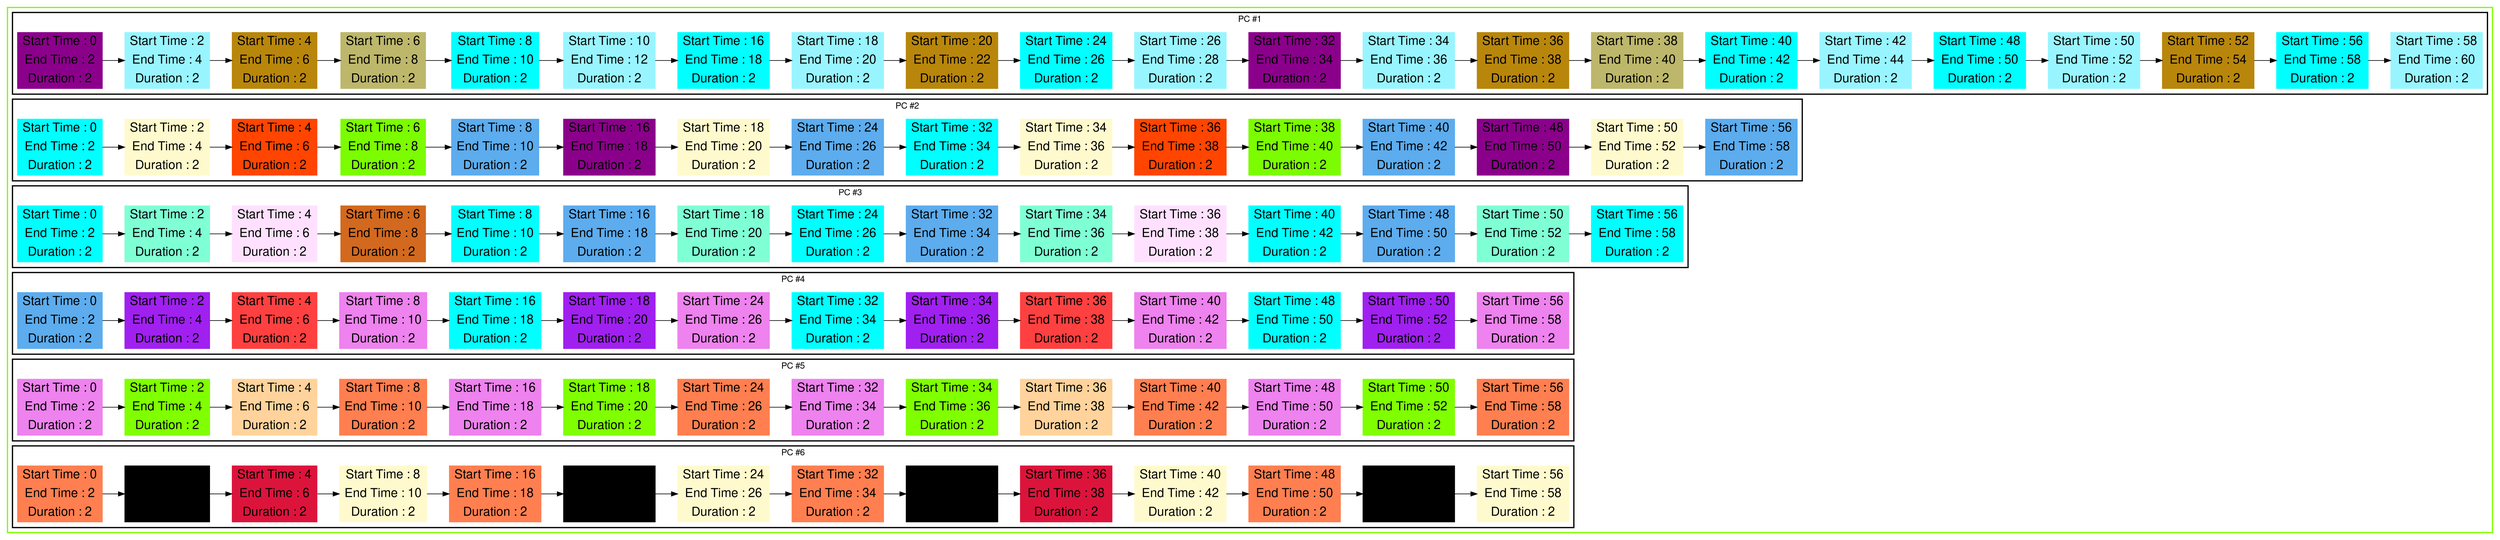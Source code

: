 digraph G {

fontname="Helvetica,Arial,sans-serif"
node [fontname="Helvetica,Arial,sans-serif"]
edge [fontname="Helvetica,Arial,sans-serif"]
graph [rankdir = "LR"];
node [fontsize = "20" shape = "ellipse"];

    subgraph cluster_Mod_0{
        color =chartreuse
        style = bold
        subgraph cluster_0{
           node [style=filled]
           color = black


            "node81" [
               label = "Start Time : 0 | End Time : 2 | Duration : 2"
               shape = "record"
               color = darkmagenta
            ]

            "node40" [
               label = "Start Time : 2 | End Time : 4 | Duration : 2"
               shape = "record"
               color = cadetblue1
            ]

            "node75" [
               label = "Start Time : 4 | End Time : 6 | Duration : 2"
               shape = "record"
               color = darkgoldenrod
            ]

            "node79" [
               label = "Start Time : 6 | End Time : 8 | Duration : 2"
               shape = "record"
               color = darkkhaki
            ]

            "node68" [
               label = "Start Time : 8 | End Time : 10 | Duration : 2"
               shape = "record"
               color = cyan
            ]

            "node41" [
               label = "Start Time : 10 | End Time : 12 | Duration : 2"
               shape = "record"
               color = cadetblue1
            ]

            "node69" [
               label = "Start Time : 16 | End Time : 18 | Duration : 2"
               shape = "record"
               color = cyan
            ]

            "node42" [
               label = "Start Time : 18 | End Time : 20 | Duration : 2"
               shape = "record"
               color = cadetblue1
            ]

            "node76" [
               label = "Start Time : 20 | End Time : 22 | Duration : 2"
               shape = "record"
               color = darkgoldenrod
            ]

            "node70" [
               label = "Start Time : 24 | End Time : 26 | Duration : 2"
               shape = "record"
               color = cyan
            ]

            "node43" [
               label = "Start Time : 26 | End Time : 28 | Duration : 2"
               shape = "record"
               color = cadetblue1
            ]

            "node83" [
               label = "Start Time : 32 | End Time : 34 | Duration : 2"
               shape = "record"
               color = darkmagenta
            ]

            "node44" [
               label = "Start Time : 34 | End Time : 36 | Duration : 2"
               shape = "record"
               color = cadetblue1
            ]

            "node77" [
               label = "Start Time : 36 | End Time : 38 | Duration : 2"
               shape = "record"
               color = darkgoldenrod
            ]

            "node80" [
               label = "Start Time : 38 | End Time : 40 | Duration : 2"
               shape = "record"
               color = darkkhaki
            ]

            "node72" [
               label = "Start Time : 40 | End Time : 42 | Duration : 2"
               shape = "record"
               color = cyan
            ]

            "node45" [
               label = "Start Time : 42 | End Time : 44 | Duration : 2"
               shape = "record"
               color = cadetblue1
            ]

            "node73" [
               label = "Start Time : 48 | End Time : 50 | Duration : 2"
               shape = "record"
               color = cyan
            ]

            "node46" [
               label = "Start Time : 50 | End Time : 52 | Duration : 2"
               shape = "record"
               color = cadetblue1
            ]

            "node78" [
               label = "Start Time : 52 | End Time : 54 | Duration : 2"
               shape = "record"
               color = darkgoldenrod
            ]

            "node74" [
               label = "Start Time : 56 | End Time : 58 | Duration : 2"
               shape = "record"
               color = cyan
            ]

            "node47" [
               label = "Start Time : 58 | End Time : 60 | Duration : 2"
               shape = "record"
               color = cadetblue1
            ]

            node81 -> node40 -> node75 -> node79 -> node68 -> node41 -> node69 -> node42 -> node76 -> node70 -> node43 -> node83 -> node44 -> node77 -> node80 -> node72 -> node45 -> node73 -> node46 -> node78 -> node74 -> node47

            label = "PC #1"

        }
        subgraph cluster_1{
           node [style=filled]
           color = black


            "node67" [
               label = "Start Time : 0 | End Time : 2 | Duration : 2"
               shape = "record"
               color = cyan
            ]

            "node87" [
               label = "Start Time : 2 | End Time : 4 | Duration : 2"
               shape = "record"
               color = lemonchiffon
            ]

            "node20" [
               label = "Start Time : 4 | End Time : 6 | Duration : 2"
               shape = "record"
               color = orangered1
            ]

            "node85" [
               label = "Start Time : 6 | End Time : 8 | Duration : 2"
               shape = "record"
               color = lawngreen
            ]

            "node1" [
               label = "Start Time : 8 | End Time : 10 | Duration : 2"
               shape = "record"
               color = steelblue2
            ]

            "node82" [
               label = "Start Time : 16 | End Time : 18 | Duration : 2"
               shape = "record"
               color = darkmagenta
            ]

            "node89" [
               label = "Start Time : 18 | End Time : 20 | Duration : 2"
               shape = "record"
               color = lemonchiffon
            ]

            "node3" [
               label = "Start Time : 24 | End Time : 26 | Duration : 2"
               shape = "record"
               color = steelblue2
            ]

            "node71" [
               label = "Start Time : 32 | End Time : 34 | Duration : 2"
               shape = "record"
               color = cyan
            ]

            "node91" [
               label = "Start Time : 34 | End Time : 36 | Duration : 2"
               shape = "record"
               color = lemonchiffon
            ]

            "node21" [
               label = "Start Time : 36 | End Time : 38 | Duration : 2"
               shape = "record"
               color = orangered1
            ]

            "node86" [
               label = "Start Time : 38 | End Time : 40 | Duration : 2"
               shape = "record"
               color = lawngreen
            ]

            "node5" [
               label = "Start Time : 40 | End Time : 42 | Duration : 2"
               shape = "record"
               color = steelblue2
            ]

            "node84" [
               label = "Start Time : 48 | End Time : 50 | Duration : 2"
               shape = "record"
               color = darkmagenta
            ]

            "node93" [
               label = "Start Time : 50 | End Time : 52 | Duration : 2"
               shape = "record"
               color = lemonchiffon
            ]

            "node7" [
               label = "Start Time : 56 | End Time : 58 | Duration : 2"
               shape = "record"
               color = steelblue2
            ]

            node67 -> node87 -> node20 -> node85 -> node1 -> node82 -> node89 -> node3 -> node71 -> node91 -> node21 -> node86 -> node5 -> node84 -> node93 -> node7

            label = "PC #2"

        }
        subgraph cluster_2{
           node [style=filled]
           color = black


            "node8" [
               label = "Start Time : 0 | End Time : 2 | Duration : 2"
               shape = "record"
               color = aqua
            ]

            "node16" [
               label = "Start Time : 2 | End Time : 4 | Duration : 2"
               shape = "record"
               color = aquamarine
            ]

            "node26" [
               label = "Start Time : 4 | End Time : 6 | Duration : 2"
               shape = "record"
               color = thistle1
            ]

            "node52" [
               label = "Start Time : 6 | End Time : 8 | Duration : 2"
               shape = "record"
               color = chocolate
            ]

            "node9" [
               label = "Start Time : 8 | End Time : 10 | Duration : 2"
               shape = "record"
               color = aqua
            ]

            "node2" [
               label = "Start Time : 16 | End Time : 18 | Duration : 2"
               shape = "record"
               color = steelblue2
            ]

            "node17" [
               label = "Start Time : 18 | End Time : 20 | Duration : 2"
               shape = "record"
               color = aquamarine
            ]

            "node11" [
               label = "Start Time : 24 | End Time : 26 | Duration : 2"
               shape = "record"
               color = aqua
            ]

            "node4" [
               label = "Start Time : 32 | End Time : 34 | Duration : 2"
               shape = "record"
               color = steelblue2
            ]

            "node18" [
               label = "Start Time : 34 | End Time : 36 | Duration : 2"
               shape = "record"
               color = aquamarine
            ]

            "node27" [
               label = "Start Time : 36 | End Time : 38 | Duration : 2"
               shape = "record"
               color = thistle1
            ]

            "node13" [
               label = "Start Time : 40 | End Time : 42 | Duration : 2"
               shape = "record"
               color = aqua
            ]

            "node6" [
               label = "Start Time : 48 | End Time : 50 | Duration : 2"
               shape = "record"
               color = steelblue2
            ]

            "node19" [
               label = "Start Time : 50 | End Time : 52 | Duration : 2"
               shape = "record"
               color = aquamarine
            ]

            "node15" [
               label = "Start Time : 56 | End Time : 58 | Duration : 2"
               shape = "record"
               color = aqua
            ]

            node8 -> node16 -> node26 -> node52 -> node9 -> node2 -> node17 -> node11 -> node4 -> node18 -> node27 -> node13 -> node6 -> node19 -> node15

            label = "PC #3"

        }
        subgraph cluster_3{
           node [style=filled]
           color = black


            "node0" [
               label = "Start Time : 0 | End Time : 2 | Duration : 2"
               shape = "record"
               color = steelblue2
            ]

            "node22" [
               label = "Start Time : 2 | End Time : 4 | Duration : 2"
               shape = "record"
               color = x11purple
            ]

            "node36" [
               label = "Start Time : 4 | End Time : 6 | Duration : 2"
               shape = "record"
               color = brown1
            ]

            "node29" [
               label = "Start Time : 8 | End Time : 10 | Duration : 2"
               shape = "record"
               color = violet
            ]

            "node10" [
               label = "Start Time : 16 | End Time : 18 | Duration : 2"
               shape = "record"
               color = aqua
            ]

            "node23" [
               label = "Start Time : 18 | End Time : 20 | Duration : 2"
               shape = "record"
               color = x11purple
            ]

            "node31" [
               label = "Start Time : 24 | End Time : 26 | Duration : 2"
               shape = "record"
               color = violet
            ]

            "node12" [
               label = "Start Time : 32 | End Time : 34 | Duration : 2"
               shape = "record"
               color = aqua
            ]

            "node24" [
               label = "Start Time : 34 | End Time : 36 | Duration : 2"
               shape = "record"
               color = x11purple
            ]

            "node37" [
               label = "Start Time : 36 | End Time : 38 | Duration : 2"
               shape = "record"
               color = brown1
            ]

            "node33" [
               label = "Start Time : 40 | End Time : 42 | Duration : 2"
               shape = "record"
               color = violet
            ]

            "node14" [
               label = "Start Time : 48 | End Time : 50 | Duration : 2"
               shape = "record"
               color = aqua
            ]

            "node25" [
               label = "Start Time : 50 | End Time : 52 | Duration : 2"
               shape = "record"
               color = x11purple
            ]

            "node35" [
               label = "Start Time : 56 | End Time : 58 | Duration : 2"
               shape = "record"
               color = violet
            ]

            node0 -> node22 -> node36 -> node29 -> node10 -> node23 -> node31 -> node12 -> node24 -> node37 -> node33 -> node14 -> node25 -> node35

            label = "PC #4"

        }
        subgraph cluster_4{
           node [style=filled]
           color = black


            "node28" [
               label = "Start Time : 0 | End Time : 2 | Duration : 2"
               shape = "record"
               color = violet
            ]

            "node48" [
               label = "Start Time : 2 | End Time : 4 | Duration : 2"
               shape = "record"
               color = chartreuse
            ]

            "node38" [
               label = "Start Time : 4 | End Time : 6 | Duration : 2"
               shape = "record"
               color = burlywood1
            ]

            "node54" [
               label = "Start Time : 8 | End Time : 10 | Duration : 2"
               shape = "record"
               color = coral
            ]

            "node30" [
               label = "Start Time : 16 | End Time : 18 | Duration : 2"
               shape = "record"
               color = violet
            ]

            "node49" [
               label = "Start Time : 18 | End Time : 20 | Duration : 2"
               shape = "record"
               color = chartreuse
            ]

            "node56" [
               label = "Start Time : 24 | End Time : 26 | Duration : 2"
               shape = "record"
               color = coral
            ]

            "node32" [
               label = "Start Time : 32 | End Time : 34 | Duration : 2"
               shape = "record"
               color = violet
            ]

            "node50" [
               label = "Start Time : 34 | End Time : 36 | Duration : 2"
               shape = "record"
               color = chartreuse
            ]

            "node39" [
               label = "Start Time : 36 | End Time : 38 | Duration : 2"
               shape = "record"
               color = burlywood1
            ]

            "node58" [
               label = "Start Time : 40 | End Time : 42 | Duration : 2"
               shape = "record"
               color = coral
            ]

            "node34" [
               label = "Start Time : 48 | End Time : 50 | Duration : 2"
               shape = "record"
               color = violet
            ]

            "node51" [
               label = "Start Time : 50 | End Time : 52 | Duration : 2"
               shape = "record"
               color = chartreuse
            ]

            "node60" [
               label = "Start Time : 56 | End Time : 58 | Duration : 2"
               shape = "record"
               color = coral
            ]

            node28 -> node48 -> node38 -> node54 -> node30 -> node49 -> node56 -> node32 -> node50 -> node39 -> node58 -> node34 -> node51 -> node60

            label = "PC #5"

        }
        subgraph cluster_5{
           node [style=filled]
           color = black


            "node53" [
               label = "Start Time : 0 | End Time : 2 | Duration : 2"
               shape = "record"
               color = coral
            ]

            "node61" [
               label = "Start Time : 2 | End Time : 4 | Duration : 2"
               shape = "record"
               color = cornflower
            ]

            "node65" [
               label = "Start Time : 4 | End Time : 6 | Duration : 2"
               shape = "record"
               color = crimson
            ]

            "node88" [
               label = "Start Time : 8 | End Time : 10 | Duration : 2"
               shape = "record"
               color = lemonchiffon
            ]

            "node55" [
               label = "Start Time : 16 | End Time : 18 | Duration : 2"
               shape = "record"
               color = coral
            ]

            "node62" [
               label = "Start Time : 18 | End Time : 20 | Duration : 2"
               shape = "record"
               color = cornflower
            ]

            "node90" [
               label = "Start Time : 24 | End Time : 26 | Duration : 2"
               shape = "record"
               color = lemonchiffon
            ]

            "node57" [
               label = "Start Time : 32 | End Time : 34 | Duration : 2"
               shape = "record"
               color = coral
            ]

            "node63" [
               label = "Start Time : 34 | End Time : 36 | Duration : 2"
               shape = "record"
               color = cornflower
            ]

            "node66" [
               label = "Start Time : 36 | End Time : 38 | Duration : 2"
               shape = "record"
               color = crimson
            ]

            "node92" [
               label = "Start Time : 40 | End Time : 42 | Duration : 2"
               shape = "record"
               color = lemonchiffon
            ]

            "node59" [
               label = "Start Time : 48 | End Time : 50 | Duration : 2"
               shape = "record"
               color = coral
            ]

            "node64" [
               label = "Start Time : 50 | End Time : 52 | Duration : 2"
               shape = "record"
               color = cornflower
            ]

            "node94" [
               label = "Start Time : 56 | End Time : 58 | Duration : 2"
               shape = "record"
               color = lemonchiffon
            ]

            node53 -> node61 -> node65 -> node88 -> node55 -> node62 -> node90 -> node57 -> node63 -> node66 -> node92 -> node59 -> node64 -> node94

            label = "PC #6"

        }
    }




}

